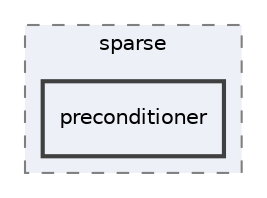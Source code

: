 digraph "include/proxsuite/proxqp/sparse/preconditioner"
{
 // LATEX_PDF_SIZE
  bgcolor="transparent";
  edge [fontname="Helvetica",fontsize="10",labelfontname="Helvetica",labelfontsize="10"];
  node [fontname="Helvetica",fontsize="10",shape=record];
  compound=true
  subgraph clusterdir_1705c7da2126935c41561a728c3333cc {
    graph [ bgcolor="#edf0f7", pencolor="grey50", style="filled,dashed,", label="sparse", fontname="Helvetica", fontsize="10", URL="dir_1705c7da2126935c41561a728c3333cc.html"]
  dir_51d06c7a0157f1c31e4268a6474c6a9b [shape=box, label="preconditioner", style="filled,bold,", fillcolor="#edf0f7", color="grey25", URL="dir_51d06c7a0157f1c31e4268a6474c6a9b.html"];
  }
}

